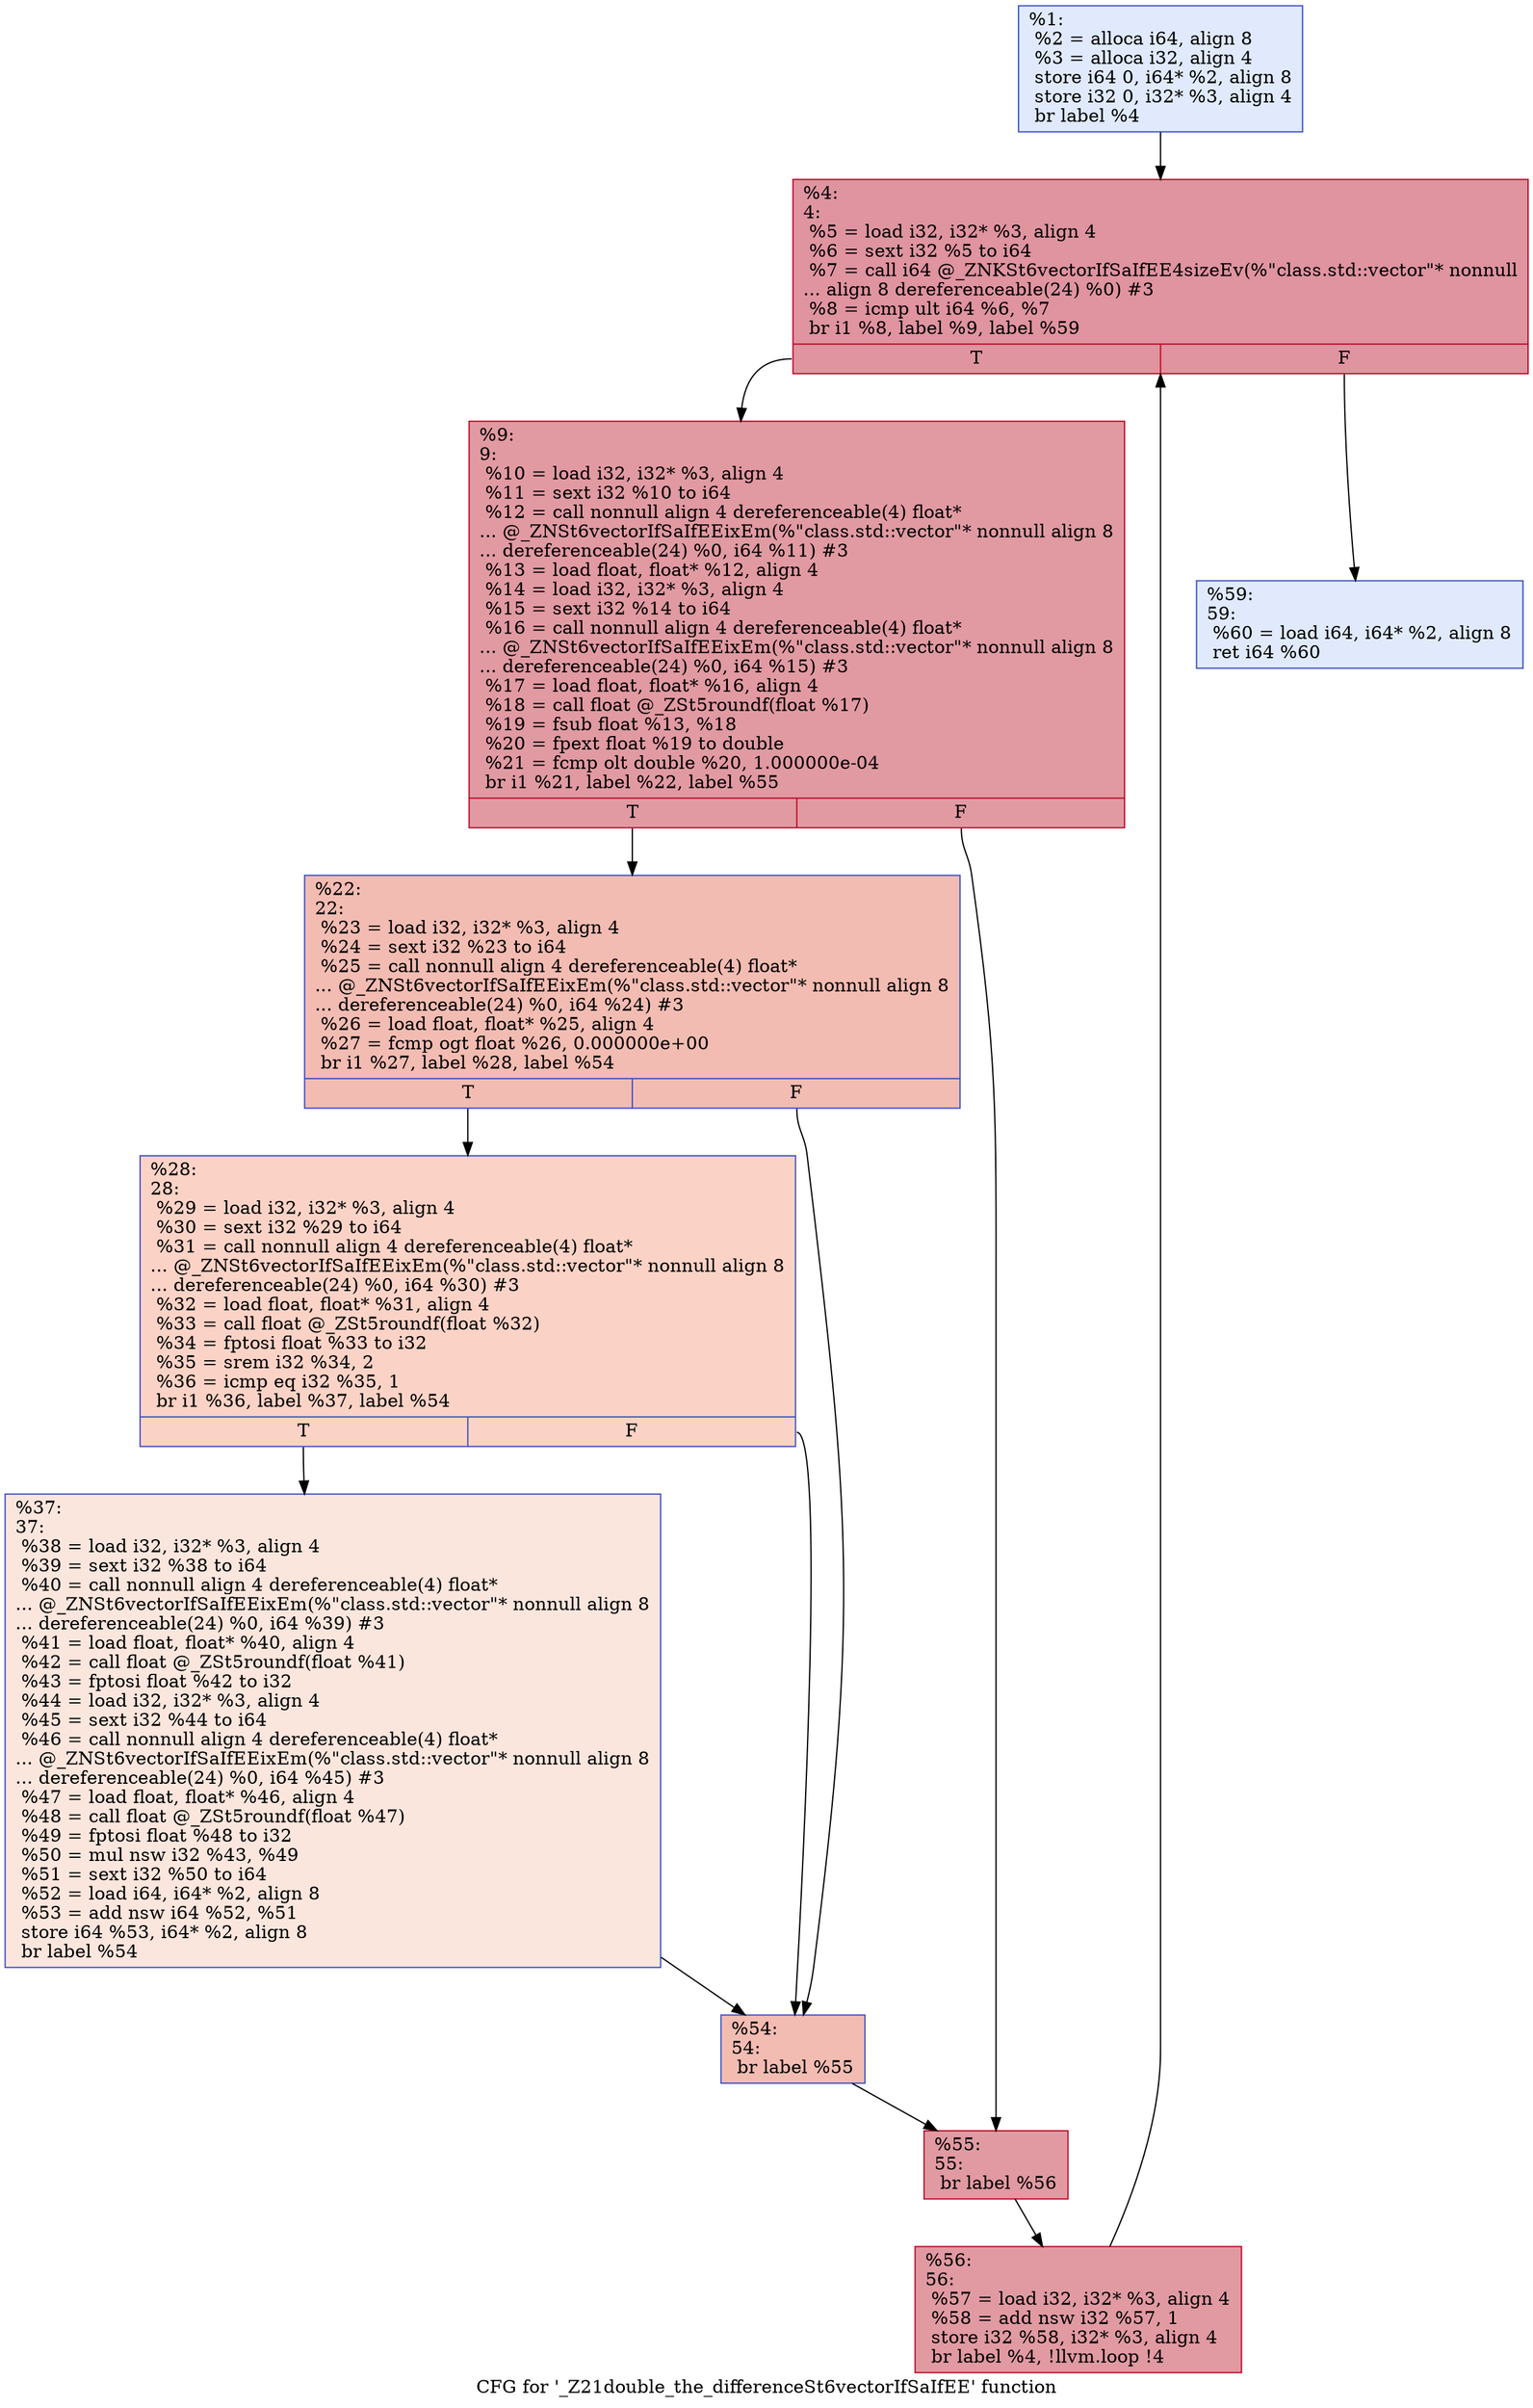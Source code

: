 digraph "CFG for '_Z21double_the_differenceSt6vectorIfSaIfEE' function" {
	label="CFG for '_Z21double_the_differenceSt6vectorIfSaIfEE' function";

	Node0x56348f2d4590 [shape=record,color="#3d50c3ff", style=filled, fillcolor="#b9d0f970",label="{%1:\l  %2 = alloca i64, align 8\l  %3 = alloca i32, align 4\l  store i64 0, i64* %2, align 8\l  store i32 0, i32* %3, align 4\l  br label %4\l}"];
	Node0x56348f2d4590 -> Node0x56348f2d4eb0;
	Node0x56348f2d4eb0 [shape=record,color="#b70d28ff", style=filled, fillcolor="#b70d2870",label="{%4:\l4:                                                \l  %5 = load i32, i32* %3, align 4\l  %6 = sext i32 %5 to i64\l  %7 = call i64 @_ZNKSt6vectorIfSaIfEE4sizeEv(%\"class.std::vector\"* nonnull\l... align 8 dereferenceable(24) %0) #3\l  %8 = icmp ult i64 %6, %7\l  br i1 %8, label %9, label %59\l|{<s0>T|<s1>F}}"];
	Node0x56348f2d4eb0:s0 -> Node0x56348f2d4f70;
	Node0x56348f2d4eb0:s1 -> Node0x56348f2d53f0;
	Node0x56348f2d4f70 [shape=record,color="#b70d28ff", style=filled, fillcolor="#bb1b2c70",label="{%9:\l9:                                                \l  %10 = load i32, i32* %3, align 4\l  %11 = sext i32 %10 to i64\l  %12 = call nonnull align 4 dereferenceable(4) float*\l... @_ZNSt6vectorIfSaIfEEixEm(%\"class.std::vector\"* nonnull align 8\l... dereferenceable(24) %0, i64 %11) #3\l  %13 = load float, float* %12, align 4\l  %14 = load i32, i32* %3, align 4\l  %15 = sext i32 %14 to i64\l  %16 = call nonnull align 4 dereferenceable(4) float*\l... @_ZNSt6vectorIfSaIfEEixEm(%\"class.std::vector\"* nonnull align 8\l... dereferenceable(24) %0, i64 %15) #3\l  %17 = load float, float* %16, align 4\l  %18 = call float @_ZSt5roundf(float %17)\l  %19 = fsub float %13, %18\l  %20 = fpext float %19 to double\l  %21 = fcmp olt double %20, 1.000000e-04\l  br i1 %21, label %22, label %55\l|{<s0>T|<s1>F}}"];
	Node0x56348f2d4f70:s0 -> Node0x56348f2d6910;
	Node0x56348f2d4f70:s1 -> Node0x56348f2d69a0;
	Node0x56348f2d6910 [shape=record,color="#3d50c3ff", style=filled, fillcolor="#e1675170",label="{%22:\l22:                                               \l  %23 = load i32, i32* %3, align 4\l  %24 = sext i32 %23 to i64\l  %25 = call nonnull align 4 dereferenceable(4) float*\l... @_ZNSt6vectorIfSaIfEEixEm(%\"class.std::vector\"* nonnull align 8\l... dereferenceable(24) %0, i64 %24) #3\l  %26 = load float, float* %25, align 4\l  %27 = fcmp ogt float %26, 0.000000e+00\l  br i1 %27, label %28, label %54\l|{<s0>T|<s1>F}}"];
	Node0x56348f2d6910:s0 -> Node0x56348f2d6e20;
	Node0x56348f2d6910:s1 -> Node0x56348f2d6eb0;
	Node0x56348f2d6e20 [shape=record,color="#3d50c3ff", style=filled, fillcolor="#f59c7d70",label="{%28:\l28:                                               \l  %29 = load i32, i32* %3, align 4\l  %30 = sext i32 %29 to i64\l  %31 = call nonnull align 4 dereferenceable(4) float*\l... @_ZNSt6vectorIfSaIfEEixEm(%\"class.std::vector\"* nonnull align 8\l... dereferenceable(24) %0, i64 %30) #3\l  %32 = load float, float* %31, align 4\l  %33 = call float @_ZSt5roundf(float %32)\l  %34 = fptosi float %33 to i32\l  %35 = srem i32 %34, 2\l  %36 = icmp eq i32 %35, 1\l  br i1 %36, label %37, label %54\l|{<s0>T|<s1>F}}"];
	Node0x56348f2d6e20:s0 -> Node0x56348f2d7700;
	Node0x56348f2d6e20:s1 -> Node0x56348f2d6eb0;
	Node0x56348f2d7700 [shape=record,color="#3d50c3ff", style=filled, fillcolor="#f3c7b170",label="{%37:\l37:                                               \l  %38 = load i32, i32* %3, align 4\l  %39 = sext i32 %38 to i64\l  %40 = call nonnull align 4 dereferenceable(4) float*\l... @_ZNSt6vectorIfSaIfEEixEm(%\"class.std::vector\"* nonnull align 8\l... dereferenceable(24) %0, i64 %39) #3\l  %41 = load float, float* %40, align 4\l  %42 = call float @_ZSt5roundf(float %41)\l  %43 = fptosi float %42 to i32\l  %44 = load i32, i32* %3, align 4\l  %45 = sext i32 %44 to i64\l  %46 = call nonnull align 4 dereferenceable(4) float*\l... @_ZNSt6vectorIfSaIfEEixEm(%\"class.std::vector\"* nonnull align 8\l... dereferenceable(24) %0, i64 %45) #3\l  %47 = load float, float* %46, align 4\l  %48 = call float @_ZSt5roundf(float %47)\l  %49 = fptosi float %48 to i32\l  %50 = mul nsw i32 %43, %49\l  %51 = sext i32 %50 to i64\l  %52 = load i64, i64* %2, align 8\l  %53 = add nsw i64 %52, %51\l  store i64 %53, i64* %2, align 8\l  br label %54\l}"];
	Node0x56348f2d7700 -> Node0x56348f2d6eb0;
	Node0x56348f2d6eb0 [shape=record,color="#3d50c3ff", style=filled, fillcolor="#e1675170",label="{%54:\l54:                                               \l  br label %55\l}"];
	Node0x56348f2d6eb0 -> Node0x56348f2d69a0;
	Node0x56348f2d69a0 [shape=record,color="#b70d28ff", style=filled, fillcolor="#bb1b2c70",label="{%55:\l55:                                               \l  br label %56\l}"];
	Node0x56348f2d69a0 -> Node0x56348f2d8360;
	Node0x56348f2d8360 [shape=record,color="#b70d28ff", style=filled, fillcolor="#bb1b2c70",label="{%56:\l56:                                               \l  %57 = load i32, i32* %3, align 4\l  %58 = add nsw i32 %57, 1\l  store i32 %58, i32* %3, align 4\l  br label %4, !llvm.loop !4\l}"];
	Node0x56348f2d8360 -> Node0x56348f2d4eb0;
	Node0x56348f2d53f0 [shape=record,color="#3d50c3ff", style=filled, fillcolor="#b9d0f970",label="{%59:\l59:                                               \l  %60 = load i64, i64* %2, align 8\l  ret i64 %60\l}"];
}
